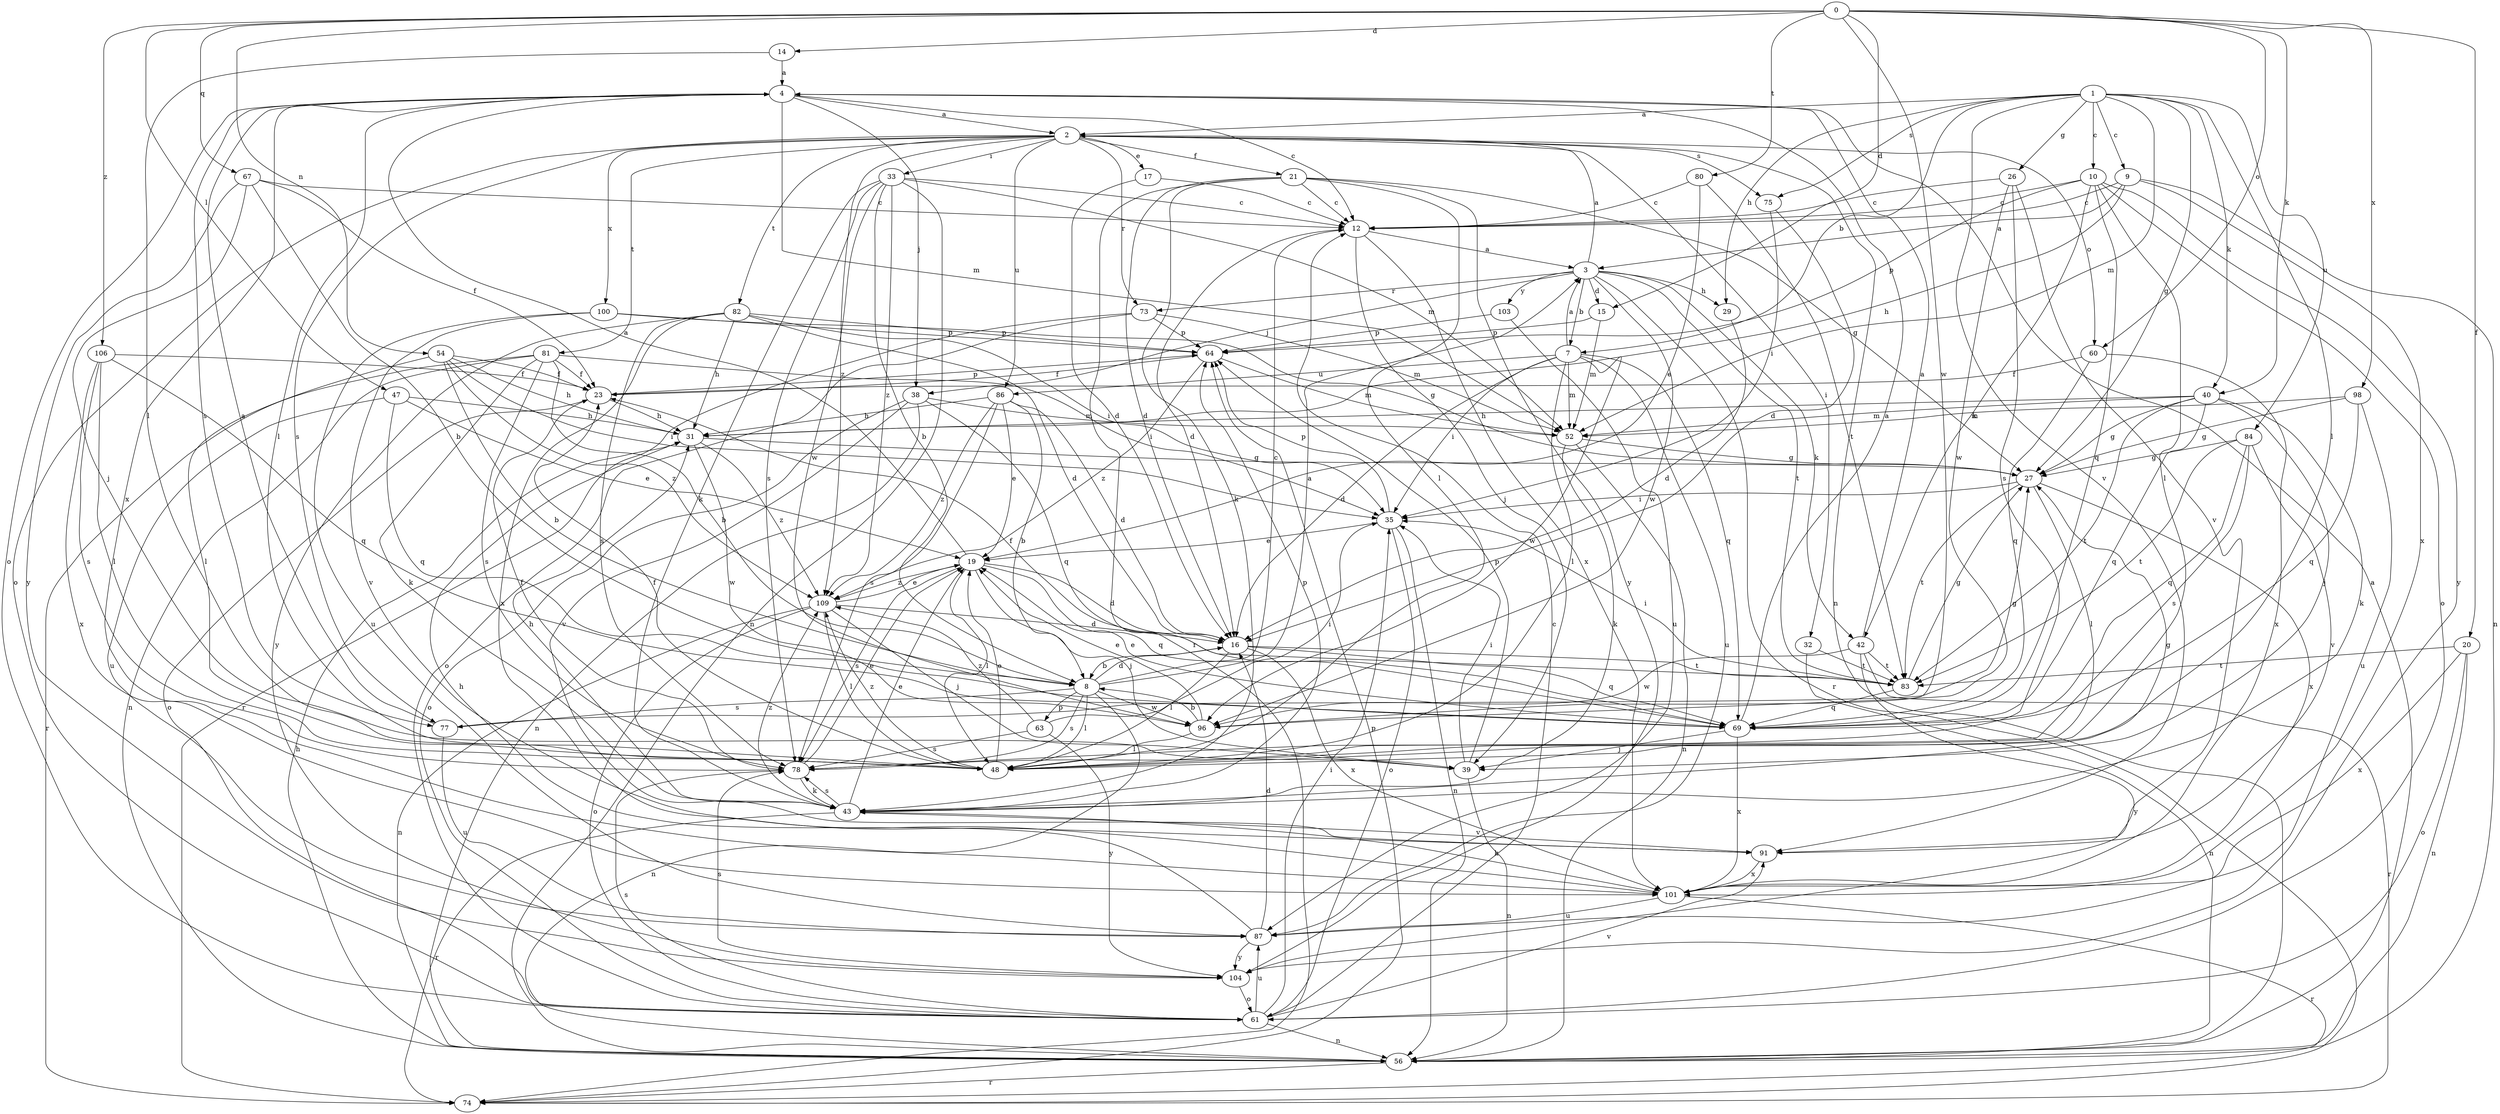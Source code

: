 strict digraph  {
0;
1;
2;
3;
4;
7;
8;
9;
10;
12;
14;
15;
16;
17;
19;
20;
21;
23;
26;
27;
29;
31;
32;
33;
35;
38;
39;
40;
42;
43;
47;
48;
52;
54;
56;
60;
61;
63;
64;
67;
69;
73;
74;
75;
77;
78;
80;
81;
82;
83;
84;
86;
87;
91;
96;
98;
100;
101;
103;
104;
106;
109;
0 -> 14  [label=d];
0 -> 15  [label=d];
0 -> 20  [label=f];
0 -> 40  [label=k];
0 -> 47  [label=l];
0 -> 54  [label=n];
0 -> 60  [label=o];
0 -> 67  [label=q];
0 -> 80  [label=t];
0 -> 96  [label=w];
0 -> 98  [label=x];
0 -> 106  [label=z];
1 -> 2  [label=a];
1 -> 7  [label=b];
1 -> 9  [label=c];
1 -> 10  [label=c];
1 -> 26  [label=g];
1 -> 27  [label=g];
1 -> 29  [label=h];
1 -> 40  [label=k];
1 -> 48  [label=l];
1 -> 52  [label=m];
1 -> 75  [label=s];
1 -> 84  [label=u];
1 -> 91  [label=v];
2 -> 17  [label=e];
2 -> 21  [label=f];
2 -> 32  [label=i];
2 -> 33  [label=i];
2 -> 56  [label=n];
2 -> 60  [label=o];
2 -> 61  [label=o];
2 -> 73  [label=r];
2 -> 75  [label=s];
2 -> 77  [label=s];
2 -> 81  [label=t];
2 -> 82  [label=t];
2 -> 86  [label=u];
2 -> 100  [label=x];
2 -> 109  [label=z];
3 -> 2  [label=a];
3 -> 7  [label=b];
3 -> 15  [label=d];
3 -> 29  [label=h];
3 -> 38  [label=j];
3 -> 42  [label=k];
3 -> 73  [label=r];
3 -> 74  [label=r];
3 -> 83  [label=t];
3 -> 96  [label=w];
3 -> 103  [label=y];
4 -> 2  [label=a];
4 -> 12  [label=c];
4 -> 38  [label=j];
4 -> 48  [label=l];
4 -> 52  [label=m];
4 -> 61  [label=o];
4 -> 77  [label=s];
4 -> 101  [label=x];
7 -> 3  [label=a];
7 -> 16  [label=d];
7 -> 35  [label=i];
7 -> 48  [label=l];
7 -> 52  [label=m];
7 -> 69  [label=q];
7 -> 86  [label=u];
7 -> 87  [label=u];
7 -> 96  [label=w];
8 -> 3  [label=a];
8 -> 12  [label=c];
8 -> 16  [label=d];
8 -> 48  [label=l];
8 -> 56  [label=n];
8 -> 63  [label=p];
8 -> 77  [label=s];
8 -> 78  [label=s];
8 -> 96  [label=w];
9 -> 3  [label=a];
9 -> 12  [label=c];
9 -> 31  [label=h];
9 -> 56  [label=n];
9 -> 101  [label=x];
10 -> 12  [label=c];
10 -> 42  [label=k];
10 -> 48  [label=l];
10 -> 61  [label=o];
10 -> 64  [label=p];
10 -> 69  [label=q];
10 -> 104  [label=y];
12 -> 3  [label=a];
12 -> 16  [label=d];
12 -> 39  [label=j];
12 -> 101  [label=x];
14 -> 4  [label=a];
14 -> 48  [label=l];
15 -> 52  [label=m];
15 -> 64  [label=p];
16 -> 8  [label=b];
16 -> 48  [label=l];
16 -> 69  [label=q];
16 -> 83  [label=t];
16 -> 101  [label=x];
17 -> 12  [label=c];
17 -> 16  [label=d];
19 -> 4  [label=a];
19 -> 16  [label=d];
19 -> 39  [label=j];
19 -> 48  [label=l];
19 -> 69  [label=q];
19 -> 78  [label=s];
19 -> 109  [label=z];
20 -> 56  [label=n];
20 -> 61  [label=o];
20 -> 83  [label=t];
20 -> 101  [label=x];
21 -> 12  [label=c];
21 -> 16  [label=d];
21 -> 27  [label=g];
21 -> 43  [label=k];
21 -> 48  [label=l];
21 -> 74  [label=r];
21 -> 104  [label=y];
23 -> 31  [label=h];
23 -> 61  [label=o];
23 -> 64  [label=p];
26 -> 12  [label=c];
26 -> 78  [label=s];
26 -> 91  [label=v];
26 -> 96  [label=w];
27 -> 35  [label=i];
27 -> 48  [label=l];
27 -> 83  [label=t];
27 -> 101  [label=x];
29 -> 16  [label=d];
31 -> 27  [label=g];
31 -> 96  [label=w];
31 -> 109  [label=z];
32 -> 56  [label=n];
32 -> 83  [label=t];
33 -> 8  [label=b];
33 -> 12  [label=c];
33 -> 43  [label=k];
33 -> 52  [label=m];
33 -> 56  [label=n];
33 -> 78  [label=s];
33 -> 96  [label=w];
33 -> 109  [label=z];
35 -> 19  [label=e];
35 -> 56  [label=n];
35 -> 61  [label=o];
35 -> 64  [label=p];
38 -> 52  [label=m];
38 -> 56  [label=n];
38 -> 61  [label=o];
38 -> 69  [label=q];
38 -> 91  [label=v];
39 -> 35  [label=i];
39 -> 56  [label=n];
39 -> 64  [label=p];
40 -> 27  [label=g];
40 -> 31  [label=h];
40 -> 39  [label=j];
40 -> 43  [label=k];
40 -> 52  [label=m];
40 -> 69  [label=q];
40 -> 83  [label=t];
42 -> 4  [label=a];
42 -> 74  [label=r];
42 -> 83  [label=t];
42 -> 96  [label=w];
42 -> 104  [label=y];
43 -> 19  [label=e];
43 -> 27  [label=g];
43 -> 31  [label=h];
43 -> 64  [label=p];
43 -> 74  [label=r];
43 -> 78  [label=s];
43 -> 91  [label=v];
43 -> 109  [label=z];
47 -> 19  [label=e];
47 -> 31  [label=h];
47 -> 69  [label=q];
47 -> 87  [label=u];
48 -> 19  [label=e];
48 -> 23  [label=f];
48 -> 109  [label=z];
52 -> 27  [label=g];
52 -> 43  [label=k];
52 -> 56  [label=n];
54 -> 8  [label=b];
54 -> 23  [label=f];
54 -> 31  [label=h];
54 -> 35  [label=i];
54 -> 48  [label=l];
54 -> 109  [label=z];
56 -> 4  [label=a];
56 -> 31  [label=h];
56 -> 74  [label=r];
60 -> 23  [label=f];
60 -> 69  [label=q];
60 -> 101  [label=x];
61 -> 12  [label=c];
61 -> 35  [label=i];
61 -> 56  [label=n];
61 -> 78  [label=s];
61 -> 87  [label=u];
61 -> 91  [label=v];
63 -> 35  [label=i];
63 -> 78  [label=s];
63 -> 104  [label=y];
63 -> 109  [label=z];
64 -> 23  [label=f];
64 -> 52  [label=m];
64 -> 109  [label=z];
67 -> 8  [label=b];
67 -> 12  [label=c];
67 -> 23  [label=f];
67 -> 39  [label=j];
67 -> 104  [label=y];
69 -> 4  [label=a];
69 -> 19  [label=e];
69 -> 39  [label=j];
69 -> 101  [label=x];
73 -> 52  [label=m];
73 -> 61  [label=o];
73 -> 64  [label=p];
73 -> 74  [label=r];
74 -> 64  [label=p];
75 -> 16  [label=d];
75 -> 35  [label=i];
77 -> 4  [label=a];
77 -> 27  [label=g];
77 -> 87  [label=u];
78 -> 19  [label=e];
78 -> 23  [label=f];
78 -> 43  [label=k];
80 -> 12  [label=c];
80 -> 19  [label=e];
80 -> 83  [label=t];
81 -> 8  [label=b];
81 -> 23  [label=f];
81 -> 35  [label=i];
81 -> 43  [label=k];
81 -> 56  [label=n];
81 -> 74  [label=r];
81 -> 78  [label=s];
82 -> 16  [label=d];
82 -> 31  [label=h];
82 -> 35  [label=i];
82 -> 64  [label=p];
82 -> 78  [label=s];
82 -> 101  [label=x];
82 -> 104  [label=y];
83 -> 23  [label=f];
83 -> 27  [label=g];
83 -> 35  [label=i];
83 -> 69  [label=q];
84 -> 27  [label=g];
84 -> 69  [label=q];
84 -> 78  [label=s];
84 -> 83  [label=t];
84 -> 91  [label=v];
86 -> 8  [label=b];
86 -> 16  [label=d];
86 -> 19  [label=e];
86 -> 31  [label=h];
86 -> 78  [label=s];
86 -> 109  [label=z];
87 -> 16  [label=d];
87 -> 31  [label=h];
87 -> 104  [label=y];
91 -> 101  [label=x];
96 -> 8  [label=b];
96 -> 19  [label=e];
96 -> 48  [label=l];
98 -> 27  [label=g];
98 -> 52  [label=m];
98 -> 69  [label=q];
98 -> 87  [label=u];
100 -> 27  [label=g];
100 -> 64  [label=p];
100 -> 87  [label=u];
100 -> 91  [label=v];
101 -> 43  [label=k];
101 -> 74  [label=r];
101 -> 87  [label=u];
103 -> 64  [label=p];
103 -> 87  [label=u];
104 -> 61  [label=o];
104 -> 78  [label=s];
106 -> 23  [label=f];
106 -> 48  [label=l];
106 -> 69  [label=q];
106 -> 78  [label=s];
106 -> 101  [label=x];
109 -> 16  [label=d];
109 -> 19  [label=e];
109 -> 39  [label=j];
109 -> 48  [label=l];
109 -> 56  [label=n];
109 -> 61  [label=o];
}
